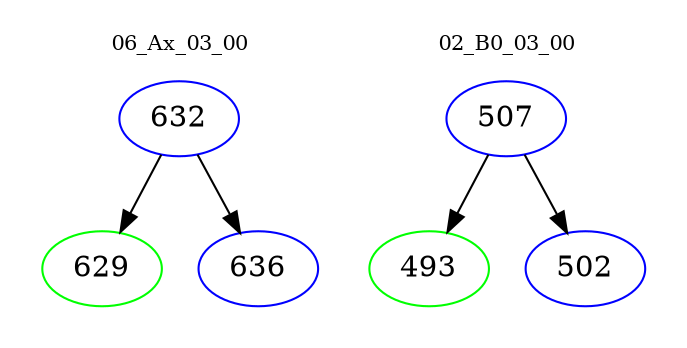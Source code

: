 digraph{
subgraph cluster_0 {
color = white
label = "06_Ax_03_00";
fontsize=10;
T0_632 [label="632", color="blue"]
T0_632 -> T0_629 [color="black"]
T0_629 [label="629", color="green"]
T0_632 -> T0_636 [color="black"]
T0_636 [label="636", color="blue"]
}
subgraph cluster_1 {
color = white
label = "02_B0_03_00";
fontsize=10;
T1_507 [label="507", color="blue"]
T1_507 -> T1_493 [color="black"]
T1_493 [label="493", color="green"]
T1_507 -> T1_502 [color="black"]
T1_502 [label="502", color="blue"]
}
}
